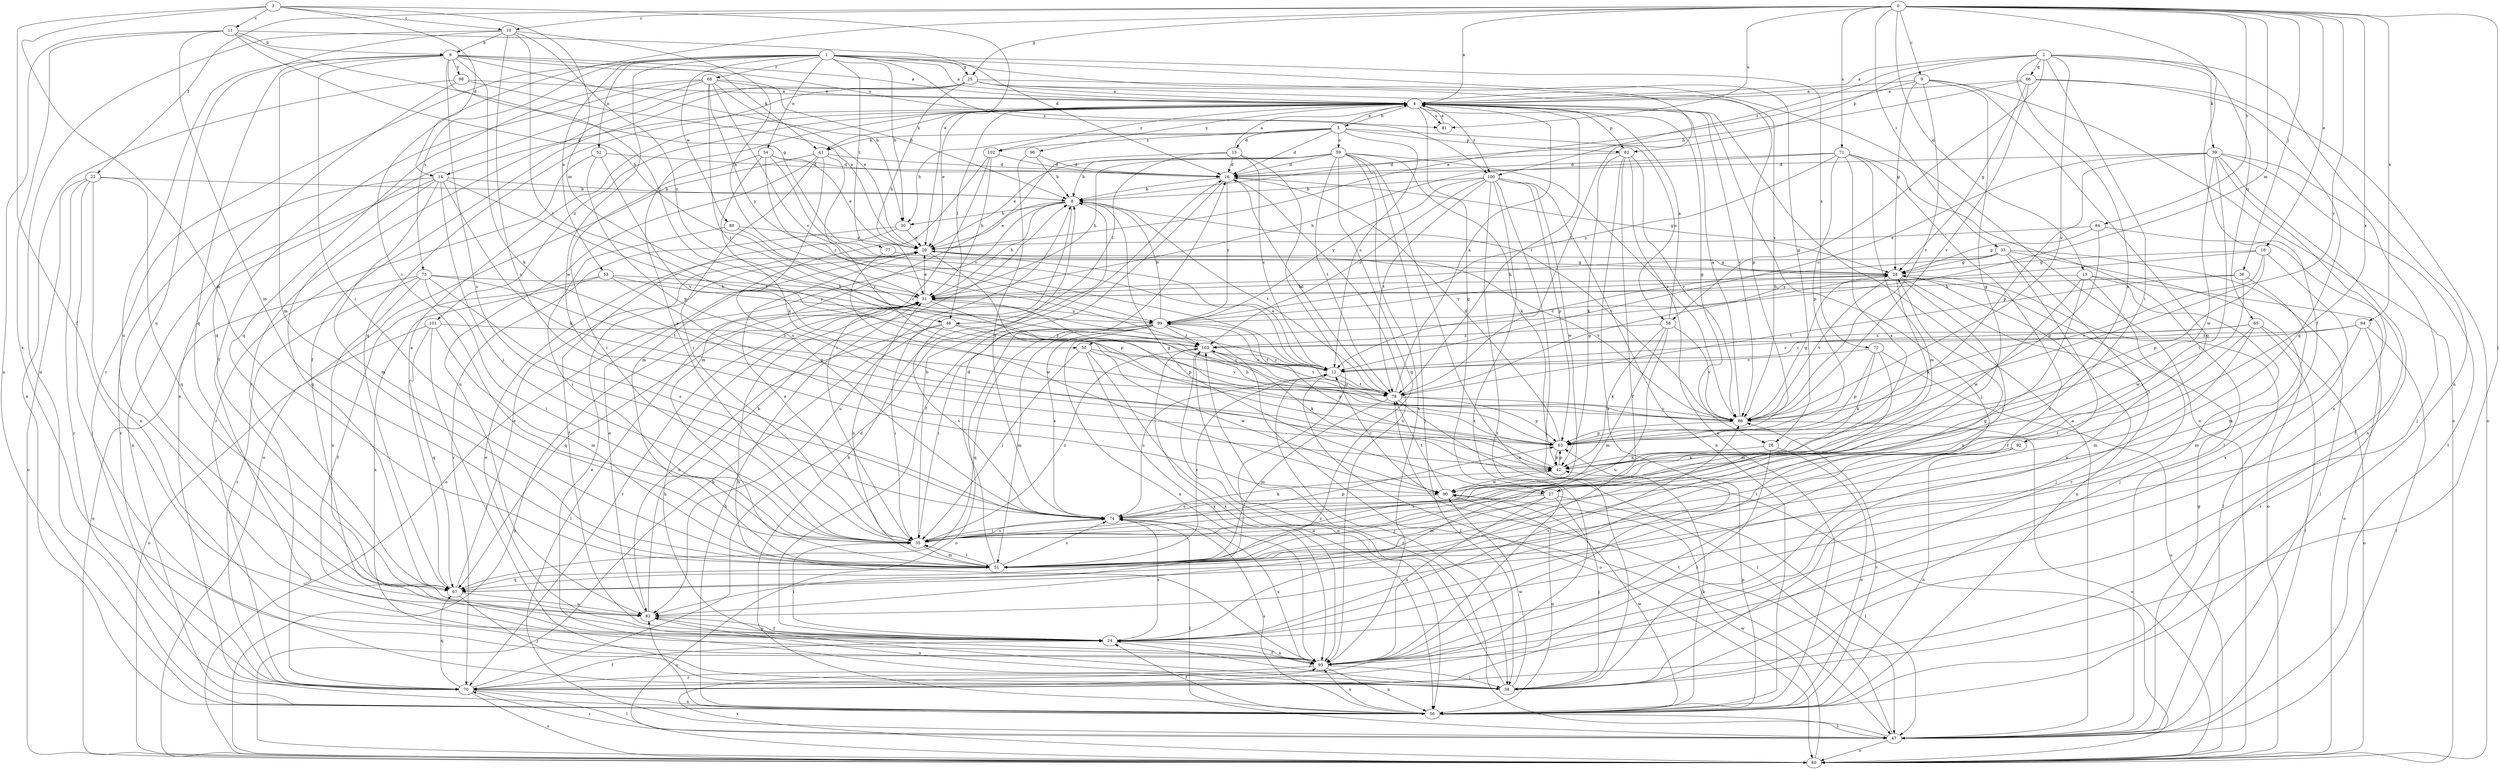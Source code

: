strict digraph  {
0;
1;
2;
3;
4;
5;
6;
8;
9;
10;
11;
12;
13;
14;
15;
16;
18;
20;
22;
24;
25;
26;
27;
28;
30;
31;
33;
35;
36;
38;
39;
41;
42;
46;
47;
50;
51;
52;
53;
54;
56;
58;
59;
60;
62;
63;
65;
66;
67;
68;
70;
71;
72;
73;
74;
77;
78;
81;
82;
84;
86;
88;
90;
92;
94;
95;
96;
98;
99;
100;
101;
102;
103;
0 -> 4  [label=a];
0 -> 9  [label=c];
0 -> 10  [label=c];
0 -> 13  [label=d];
0 -> 18  [label=e];
0 -> 22  [label=f];
0 -> 24  [label=f];
0 -> 25  [label=g];
0 -> 33  [label=i];
0 -> 35  [label=i];
0 -> 36  [label=j];
0 -> 38  [label=j];
0 -> 50  [label=m];
0 -> 71  [label=s];
0 -> 81  [label=u];
0 -> 84  [label=v];
0 -> 86  [label=v];
0 -> 92  [label=x];
0 -> 94  [label=x];
1 -> 4  [label=a];
1 -> 25  [label=g];
1 -> 26  [label=g];
1 -> 30  [label=h];
1 -> 52  [label=n];
1 -> 53  [label=n];
1 -> 54  [label=n];
1 -> 68  [label=r];
1 -> 70  [label=r];
1 -> 72  [label=s];
1 -> 73  [label=s];
1 -> 77  [label=t];
1 -> 86  [label=v];
1 -> 88  [label=w];
1 -> 90  [label=w];
1 -> 100  [label=z];
2 -> 4  [label=a];
2 -> 35  [label=i];
2 -> 39  [label=k];
2 -> 56  [label=n];
2 -> 58  [label=o];
2 -> 62  [label=p];
2 -> 65  [label=q];
2 -> 66  [label=q];
2 -> 74  [label=s];
2 -> 86  [label=v];
2 -> 100  [label=z];
3 -> 10  [label=c];
3 -> 11  [label=c];
3 -> 14  [label=d];
3 -> 20  [label=e];
3 -> 24  [label=f];
3 -> 50  [label=m];
3 -> 51  [label=m];
4 -> 5  [label=b];
4 -> 14  [label=d];
4 -> 20  [label=e];
4 -> 26  [label=g];
4 -> 27  [label=g];
4 -> 38  [label=j];
4 -> 41  [label=k];
4 -> 46  [label=l];
4 -> 62  [label=p];
4 -> 78  [label=t];
4 -> 81  [label=u];
4 -> 86  [label=v];
4 -> 96  [label=y];
4 -> 100  [label=z];
4 -> 101  [label=z];
4 -> 102  [label=z];
5 -> 4  [label=a];
5 -> 12  [label=c];
5 -> 15  [label=d];
5 -> 16  [label=d];
5 -> 30  [label=h];
5 -> 41  [label=k];
5 -> 58  [label=o];
5 -> 59  [label=o];
5 -> 62  [label=p];
5 -> 102  [label=z];
6 -> 4  [label=a];
6 -> 30  [label=h];
6 -> 35  [label=i];
6 -> 41  [label=k];
6 -> 42  [label=k];
6 -> 46  [label=l];
6 -> 51  [label=m];
6 -> 67  [label=q];
6 -> 74  [label=s];
6 -> 81  [label=u];
6 -> 82  [label=u];
6 -> 98  [label=y];
8 -> 20  [label=e];
8 -> 27  [label=g];
8 -> 30  [label=h];
8 -> 31  [label=h];
8 -> 60  [label=o];
8 -> 78  [label=t];
8 -> 82  [label=u];
8 -> 86  [label=v];
9 -> 4  [label=a];
9 -> 20  [label=e];
9 -> 27  [label=g];
9 -> 28  [label=g];
9 -> 60  [label=o];
9 -> 67  [label=q];
9 -> 86  [label=v];
10 -> 6  [label=b];
10 -> 31  [label=h];
10 -> 56  [label=n];
10 -> 74  [label=s];
10 -> 78  [label=t];
10 -> 82  [label=u];
10 -> 103  [label=z];
11 -> 6  [label=b];
11 -> 16  [label=d];
11 -> 28  [label=g];
11 -> 31  [label=h];
11 -> 51  [label=m];
11 -> 56  [label=n];
11 -> 95  [label=x];
12 -> 20  [label=e];
12 -> 38  [label=j];
12 -> 60  [label=o];
12 -> 74  [label=s];
12 -> 78  [label=t];
12 -> 103  [label=z];
13 -> 31  [label=h];
13 -> 35  [label=i];
13 -> 38  [label=j];
13 -> 60  [label=o];
13 -> 70  [label=r];
13 -> 90  [label=w];
14 -> 8  [label=b];
14 -> 35  [label=i];
14 -> 42  [label=k];
14 -> 51  [label=m];
14 -> 56  [label=n];
14 -> 67  [label=q];
14 -> 70  [label=r];
14 -> 78  [label=t];
15 -> 4  [label=a];
15 -> 12  [label=c];
15 -> 16  [label=d];
15 -> 46  [label=l];
15 -> 51  [label=m];
15 -> 82  [label=u];
16 -> 8  [label=b];
16 -> 24  [label=f];
16 -> 28  [label=g];
16 -> 95  [label=x];
16 -> 99  [label=y];
18 -> 28  [label=g];
18 -> 63  [label=p];
18 -> 86  [label=v];
18 -> 95  [label=x];
18 -> 99  [label=y];
20 -> 28  [label=g];
20 -> 63  [label=p];
20 -> 86  [label=v];
22 -> 8  [label=b];
22 -> 38  [label=j];
22 -> 60  [label=o];
22 -> 67  [label=q];
22 -> 70  [label=r];
22 -> 95  [label=x];
24 -> 35  [label=i];
24 -> 38  [label=j];
24 -> 74  [label=s];
24 -> 82  [label=u];
24 -> 86  [label=v];
24 -> 95  [label=x];
25 -> 4  [label=a];
25 -> 24  [label=f];
25 -> 31  [label=h];
25 -> 60  [label=o];
25 -> 63  [label=p];
25 -> 67  [label=q];
25 -> 70  [label=r];
25 -> 78  [label=t];
26 -> 42  [label=k];
26 -> 56  [label=n];
26 -> 70  [label=r];
27 -> 38  [label=j];
27 -> 47  [label=l];
27 -> 51  [label=m];
27 -> 74  [label=s];
27 -> 95  [label=x];
28 -> 31  [label=h];
28 -> 38  [label=j];
28 -> 42  [label=k];
28 -> 47  [label=l];
28 -> 56  [label=n];
28 -> 82  [label=u];
28 -> 86  [label=v];
28 -> 99  [label=y];
30 -> 20  [label=e];
30 -> 24  [label=f];
30 -> 70  [label=r];
31 -> 20  [label=e];
31 -> 47  [label=l];
31 -> 63  [label=p];
31 -> 67  [label=q];
31 -> 70  [label=r];
31 -> 99  [label=y];
33 -> 12  [label=c];
33 -> 24  [label=f];
33 -> 28  [label=g];
33 -> 31  [label=h];
33 -> 47  [label=l];
33 -> 60  [label=o];
33 -> 95  [label=x];
35 -> 4  [label=a];
35 -> 8  [label=b];
35 -> 20  [label=e];
35 -> 51  [label=m];
35 -> 63  [label=p];
35 -> 74  [label=s];
35 -> 103  [label=z];
36 -> 31  [label=h];
36 -> 51  [label=m];
36 -> 78  [label=t];
36 -> 90  [label=w];
38 -> 20  [label=e];
38 -> 31  [label=h];
38 -> 82  [label=u];
38 -> 90  [label=w];
38 -> 103  [label=z];
39 -> 12  [label=c];
39 -> 16  [label=d];
39 -> 35  [label=i];
39 -> 38  [label=j];
39 -> 47  [label=l];
39 -> 56  [label=n];
39 -> 63  [label=p];
39 -> 90  [label=w];
39 -> 95  [label=x];
41 -> 16  [label=d];
41 -> 35  [label=i];
41 -> 60  [label=o];
41 -> 74  [label=s];
41 -> 82  [label=u];
41 -> 86  [label=v];
42 -> 63  [label=p];
42 -> 90  [label=w];
42 -> 99  [label=y];
46 -> 35  [label=i];
46 -> 74  [label=s];
46 -> 82  [label=u];
46 -> 86  [label=v];
46 -> 103  [label=z];
47 -> 4  [label=a];
47 -> 28  [label=g];
47 -> 60  [label=o];
47 -> 70  [label=r];
47 -> 78  [label=t];
47 -> 103  [label=z];
50 -> 12  [label=c];
50 -> 35  [label=i];
50 -> 56  [label=n];
50 -> 90  [label=w];
50 -> 95  [label=x];
51 -> 12  [label=c];
51 -> 16  [label=d];
51 -> 28  [label=g];
51 -> 31  [label=h];
51 -> 35  [label=i];
51 -> 67  [label=q];
51 -> 74  [label=s];
52 -> 16  [label=d];
52 -> 63  [label=p];
52 -> 70  [label=r];
52 -> 86  [label=v];
53 -> 24  [label=f];
53 -> 31  [label=h];
53 -> 63  [label=p];
53 -> 95  [label=x];
53 -> 99  [label=y];
54 -> 12  [label=c];
54 -> 16  [label=d];
54 -> 20  [label=e];
54 -> 35  [label=i];
54 -> 42  [label=k];
54 -> 103  [label=z];
56 -> 8  [label=b];
56 -> 24  [label=f];
56 -> 31  [label=h];
56 -> 42  [label=k];
56 -> 47  [label=l];
56 -> 63  [label=p];
56 -> 74  [label=s];
56 -> 82  [label=u];
56 -> 86  [label=v];
56 -> 90  [label=w];
56 -> 95  [label=x];
58 -> 4  [label=a];
58 -> 42  [label=k];
58 -> 51  [label=m];
58 -> 82  [label=u];
58 -> 86  [label=v];
58 -> 103  [label=z];
59 -> 8  [label=b];
59 -> 16  [label=d];
59 -> 20  [label=e];
59 -> 31  [label=h];
59 -> 38  [label=j];
59 -> 42  [label=k];
59 -> 60  [label=o];
59 -> 67  [label=q];
59 -> 78  [label=t];
59 -> 86  [label=v];
59 -> 95  [label=x];
60 -> 8  [label=b];
60 -> 31  [label=h];
60 -> 90  [label=w];
60 -> 95  [label=x];
62 -> 16  [label=d];
62 -> 24  [label=f];
62 -> 42  [label=k];
62 -> 56  [label=n];
62 -> 86  [label=v];
62 -> 95  [label=x];
63 -> 16  [label=d];
63 -> 31  [label=h];
63 -> 42  [label=k];
65 -> 12  [label=c];
65 -> 35  [label=i];
65 -> 47  [label=l];
65 -> 51  [label=m];
65 -> 60  [label=o];
65 -> 103  [label=z];
66 -> 4  [label=a];
66 -> 8  [label=b];
66 -> 28  [label=g];
66 -> 60  [label=o];
66 -> 67  [label=q];
66 -> 86  [label=v];
67 -> 4  [label=a];
67 -> 20  [label=e];
67 -> 38  [label=j];
67 -> 82  [label=u];
68 -> 4  [label=a];
68 -> 8  [label=b];
68 -> 12  [label=c];
68 -> 20  [label=e];
68 -> 24  [label=f];
68 -> 56  [label=n];
68 -> 67  [label=q];
68 -> 78  [label=t];
68 -> 99  [label=y];
70 -> 16  [label=d];
70 -> 24  [label=f];
70 -> 47  [label=l];
70 -> 56  [label=n];
70 -> 60  [label=o];
70 -> 67  [label=q];
71 -> 16  [label=d];
71 -> 31  [label=h];
71 -> 47  [label=l];
71 -> 51  [label=m];
71 -> 63  [label=p];
71 -> 74  [label=s];
71 -> 95  [label=x];
71 -> 99  [label=y];
72 -> 12  [label=c];
72 -> 42  [label=k];
72 -> 51  [label=m];
72 -> 60  [label=o];
72 -> 63  [label=p];
73 -> 31  [label=h];
73 -> 35  [label=i];
73 -> 60  [label=o];
73 -> 70  [label=r];
73 -> 74  [label=s];
73 -> 78  [label=t];
73 -> 82  [label=u];
74 -> 35  [label=i];
74 -> 42  [label=k];
74 -> 47  [label=l];
74 -> 95  [label=x];
77 -> 28  [label=g];
77 -> 90  [label=w];
78 -> 4  [label=a];
78 -> 16  [label=d];
78 -> 28  [label=g];
78 -> 47  [label=l];
78 -> 51  [label=m];
78 -> 63  [label=p];
78 -> 86  [label=v];
81 -> 4  [label=a];
82 -> 8  [label=b];
82 -> 20  [label=e];
82 -> 24  [label=f];
84 -> 20  [label=e];
84 -> 24  [label=f];
84 -> 28  [label=g];
84 -> 63  [label=p];
86 -> 4  [label=a];
86 -> 28  [label=g];
86 -> 60  [label=o];
86 -> 63  [label=p];
88 -> 12  [label=c];
88 -> 20  [label=e];
88 -> 35  [label=i];
90 -> 12  [label=c];
90 -> 56  [label=n];
90 -> 74  [label=s];
90 -> 78  [label=t];
92 -> 35  [label=i];
92 -> 42  [label=k];
92 -> 56  [label=n];
94 -> 12  [label=c];
94 -> 47  [label=l];
94 -> 51  [label=m];
94 -> 70  [label=r];
94 -> 103  [label=z];
95 -> 20  [label=e];
95 -> 24  [label=f];
95 -> 31  [label=h];
95 -> 38  [label=j];
95 -> 56  [label=n];
95 -> 70  [label=r];
96 -> 8  [label=b];
96 -> 16  [label=d];
96 -> 74  [label=s];
98 -> 4  [label=a];
98 -> 20  [label=e];
98 -> 56  [label=n];
98 -> 67  [label=q];
99 -> 8  [label=b];
99 -> 35  [label=i];
99 -> 47  [label=l];
99 -> 51  [label=m];
99 -> 60  [label=o];
99 -> 67  [label=q];
99 -> 74  [label=s];
99 -> 78  [label=t];
99 -> 95  [label=x];
99 -> 103  [label=z];
100 -> 8  [label=b];
100 -> 38  [label=j];
100 -> 56  [label=n];
100 -> 63  [label=p];
100 -> 70  [label=r];
100 -> 78  [label=t];
100 -> 90  [label=w];
100 -> 95  [label=x];
100 -> 99  [label=y];
100 -> 103  [label=z];
101 -> 38  [label=j];
101 -> 51  [label=m];
101 -> 60  [label=o];
101 -> 67  [label=q];
101 -> 103  [label=z];
102 -> 16  [label=d];
102 -> 31  [label=h];
102 -> 35  [label=i];
102 -> 51  [label=m];
103 -> 12  [label=c];
103 -> 42  [label=k];
103 -> 56  [label=n];
103 -> 78  [label=t];
103 -> 95  [label=x];
}
